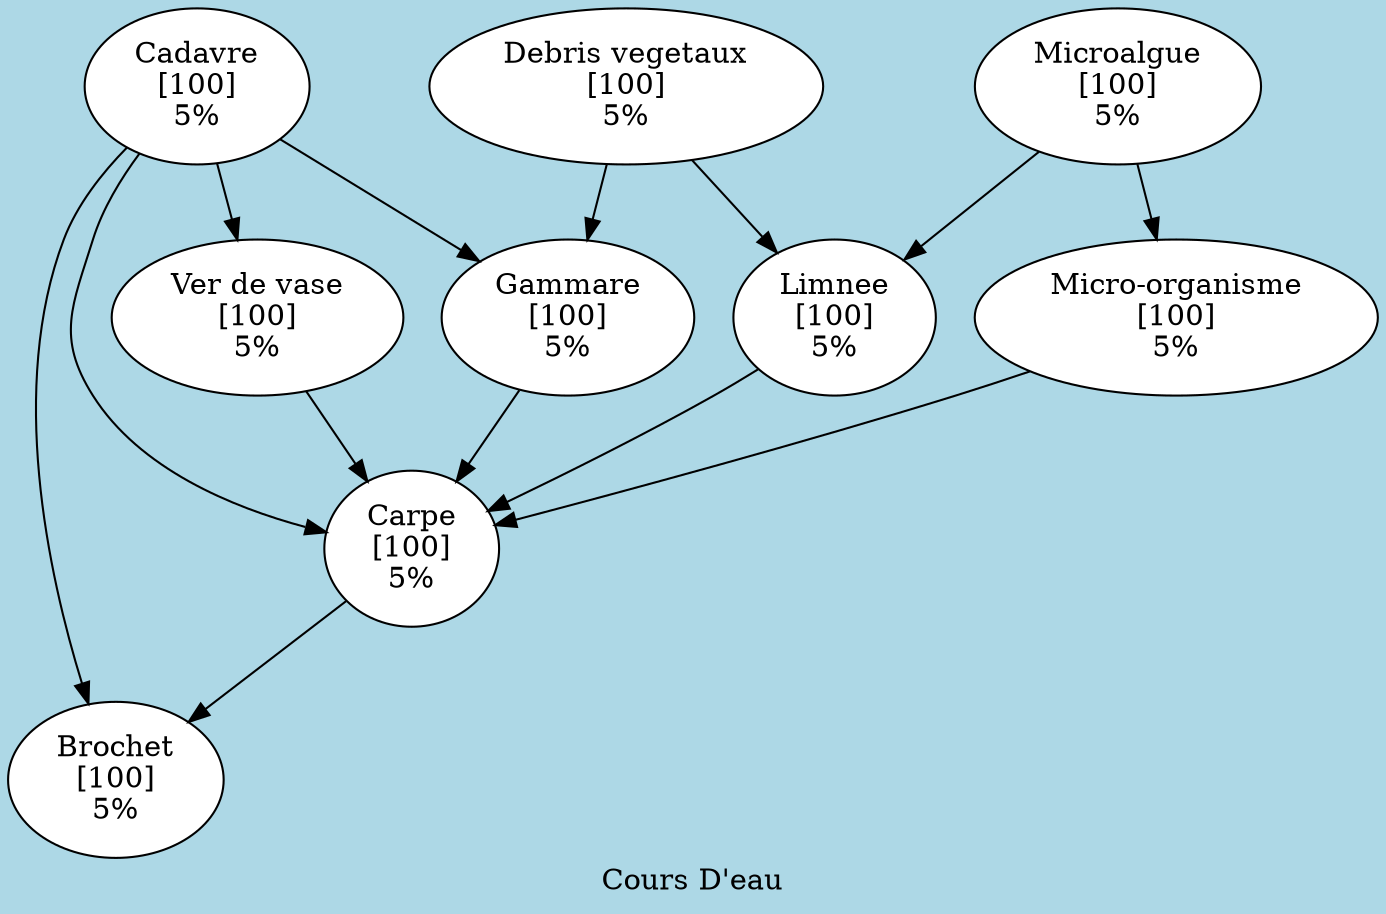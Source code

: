 digraph multigraphe {
    rankdir=TB; // du haut vers le bas
    compound=true;
    newrank=true;

    label = "Cours D'eau"
    bgcolor = "lightblue";
    node [shape=ellipse, style=filled, fillcolor=white];

    "Limnee" [label="Limnee\n[100]\n5%"]
    "Debris vegetaux" [label="Debris vegetaux\n[100]\n5%"]
    "Gammare" [label="Gammare\n[100]\n5%"]
    "Micro-organisme" [label="Micro-organisme\n[100]\n5%"]
    "Microalgue" [label="Microalgue\n[100]\n5%"]
    "Ver de vase" [label="Ver de vase\n[100]\n5%"]
    "Cadavre" [label="Cadavre\n[100]\n5%"]
    "Carpe" [label="Carpe\n[100]\n5%"]
    "Brochet" [label="Brochet\n[100]\n5%"]

    "Debris vegetaux" ->"Limnee"
    "Debris vegetaux"->"Gammare"

     "Microalgue"->"Micro-organisme"
     "Microalgue" ->"Limnee"

     "Cadavre" ->"Ver de vase"
    "Cadavre" ->"Gammare"
     "Cadavre"->"Carpe"
     "Cadavre"->"Brochet"
     "Ver de vase"->"Carpe"
    "Micro-organisme"-> "Carpe"
    "Limnee"->"Carpe"
    "Gammare"->"Carpe"

    "Carpe"->"Brochet"

    {rank=same; "Debris vegetaux"}
    {rank=same; "Microalgue"}
    {rank=same; "Cadavre"}
    {rank=same; "Ver de vase"}
    {rank=same; "Micro-organisme"}
    {rank=same; "Limnee"}
    {rank=same; "Gammare"}
    {rank=same; "Brochet"}
}